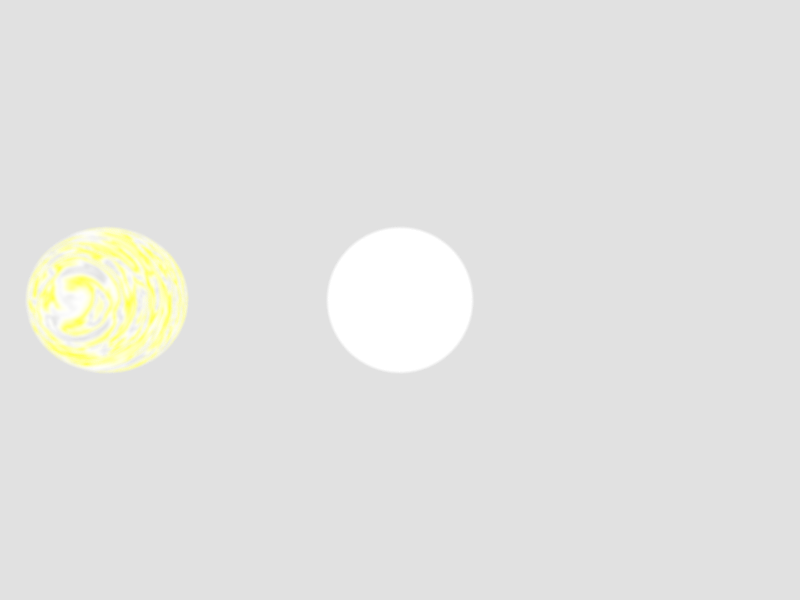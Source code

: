 #include "colors.inc"
#include "textures.inc"
#include "shapes.inc"
camera{
	location<0,0,-35>
	look_at<0,0,0>
	focal_point<0,0,-10>
	aperture 0.9
	blur_samples 99
	focal_point<-12,0,0>
	aperture 0.9
	blur_samples 99
}
#declare sun = object{
	sphere{
	<0,0,0>,3
	texture{
		pigment{ color White }
		finish{ ambient .9 diffuse .6 }
	}
	}
}
light_source{
	<0,0,-10>
	color Blue
	looks_like{ sun }
	fade_distance 7
	fade_power 1
	area_light<1,1,1><-1,-1,-1>3,3
	adaptive 1
	jitter
}
background{
	color Gray
}
sphere{
	<-12,0,-10>,3
	texture{
		pigment{ 
			wood 
			color_map{ 
				[0.0 color Yellow]
				[0.7 color White]
				[1.0 color Gray]
			}
			turbulence 0.9
			scale<9,6,1>
		}
		normal{ bumps 0.1 scale 0.1 }
		finish{ phong 0.9 }
	}
}
